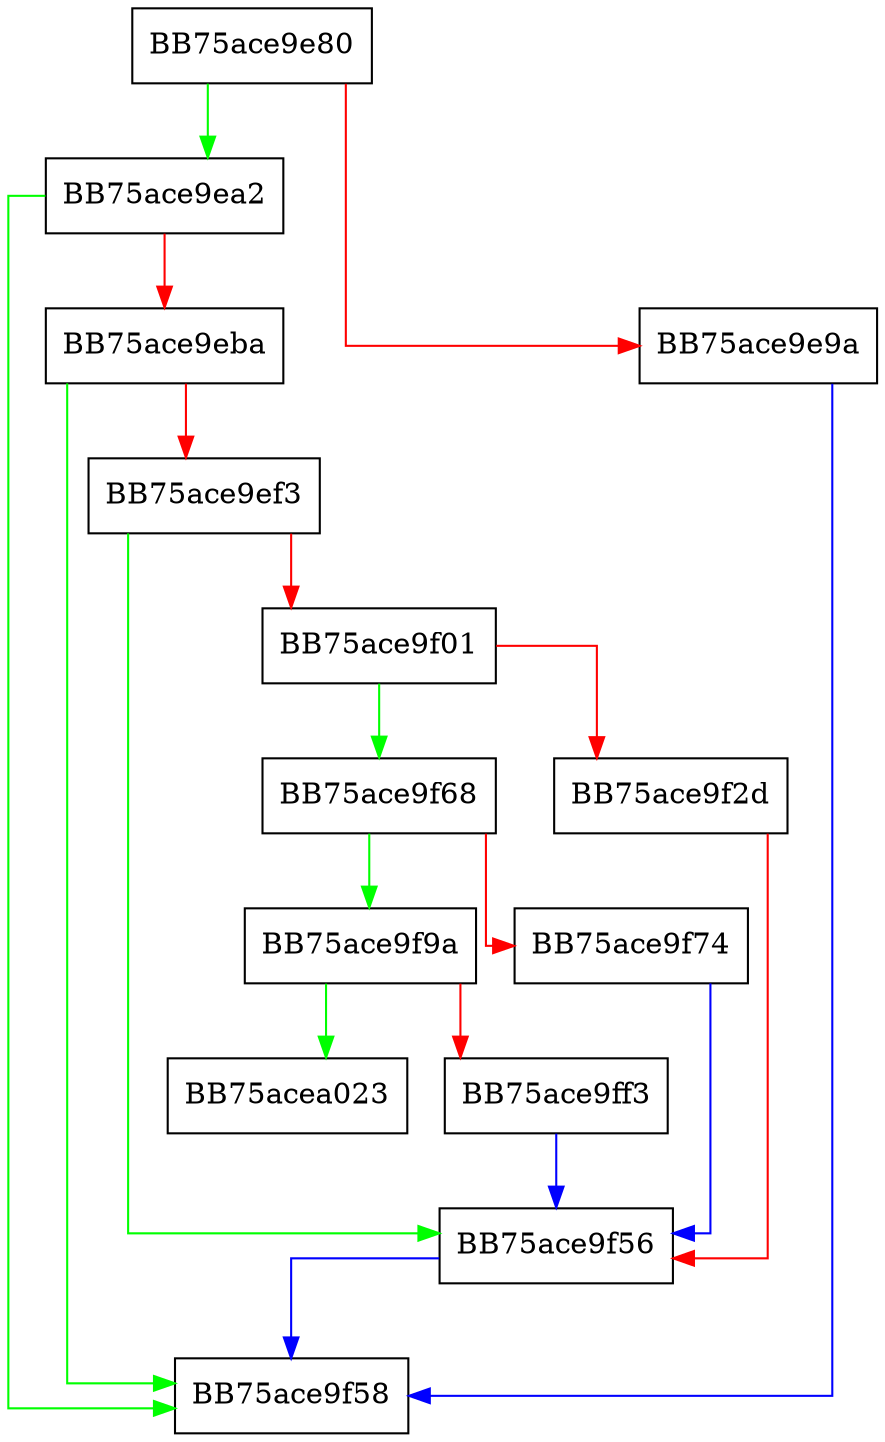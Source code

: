 digraph init {
  node [shape="box"];
  graph [splines=ortho];
  BB75ace9e80 -> BB75ace9ea2 [color="green"];
  BB75ace9e80 -> BB75ace9e9a [color="red"];
  BB75ace9e9a -> BB75ace9f58 [color="blue"];
  BB75ace9ea2 -> BB75ace9f58 [color="green"];
  BB75ace9ea2 -> BB75ace9eba [color="red"];
  BB75ace9eba -> BB75ace9f58 [color="green"];
  BB75ace9eba -> BB75ace9ef3 [color="red"];
  BB75ace9ef3 -> BB75ace9f56 [color="green"];
  BB75ace9ef3 -> BB75ace9f01 [color="red"];
  BB75ace9f01 -> BB75ace9f68 [color="green"];
  BB75ace9f01 -> BB75ace9f2d [color="red"];
  BB75ace9f2d -> BB75ace9f56 [color="red"];
  BB75ace9f56 -> BB75ace9f58 [color="blue"];
  BB75ace9f68 -> BB75ace9f9a [color="green"];
  BB75ace9f68 -> BB75ace9f74 [color="red"];
  BB75ace9f74 -> BB75ace9f56 [color="blue"];
  BB75ace9f9a -> BB75acea023 [color="green"];
  BB75ace9f9a -> BB75ace9ff3 [color="red"];
  BB75ace9ff3 -> BB75ace9f56 [color="blue"];
}